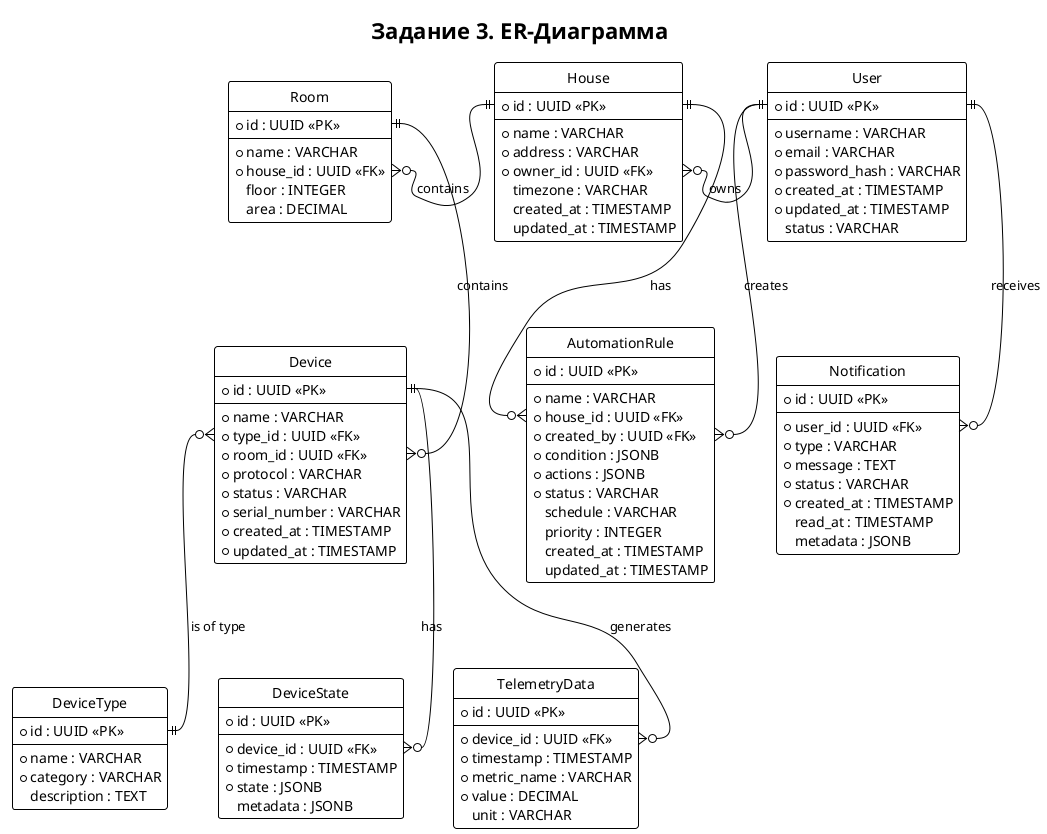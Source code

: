 @startuml ER_Diagram

!theme plain

hide circle

title Задание 3. ER-Диаграмма


entity "User" as user {
  *id : UUID <<PK>>
  --
  *username : VARCHAR
  *email : VARCHAR
  *password_hash : VARCHAR
  *created_at : TIMESTAMP
  *updated_at : TIMESTAMP
  status : VARCHAR
}

entity "House" as house {
  *id : UUID <<PK>>
  --
  *name : VARCHAR
  *address : VARCHAR
  *owner_id : UUID <<FK>>
  timezone : VARCHAR
  created_at : TIMESTAMP
  updated_at : TIMESTAMP
}

entity "Room" as room {
  *id : UUID <<PK>>
  --
  *name : VARCHAR
  *house_id : UUID <<FK>>
  floor : INTEGER
  area : DECIMAL
}

entity "Device" as device {
  *id : UUID <<PK>>
  --
  *name : VARCHAR
  *type_id : UUID <<FK>>
  *room_id : UUID <<FK>>
  *protocol : VARCHAR
  *status : VARCHAR
  *serial_number : VARCHAR
  *created_at : TIMESTAMP
  *updated_at : TIMESTAMP
}

entity "DeviceType" as deviceType {
  *id : UUID <<PK>>
  --
  *name : VARCHAR
  *category : VARCHAR
  description : TEXT
}

entity "DeviceState" as deviceState {
  *id : UUID <<PK>>
  --
  *device_id : UUID <<FK>>
  *timestamp : TIMESTAMP
  *state : JSONB
  metadata : JSONB
}

entity "TelemetryData" as telemetry {
  *id : UUID <<PK>>
  --
  *device_id : UUID <<FK>>
  *timestamp : TIMESTAMP
  *metric_name : VARCHAR
  *value : DECIMAL
  unit : VARCHAR
}

entity "AutomationRule" as automationRule {
  *id : UUID <<PK>>
  --
  *name : VARCHAR
  *house_id : UUID <<FK>>
  *created_by : UUID <<FK>>
  *condition : JSONB
  *actions : JSONB
  *status : VARCHAR
  schedule : VARCHAR
  priority : INTEGER
  created_at : TIMESTAMP
  updated_at : TIMESTAMP
}

entity "Notification" as notification {
  *id : UUID <<PK>>
  --
  *user_id : UUID <<FK>>
  *type : VARCHAR
  *message : TEXT
  *status : VARCHAR
  *created_at : TIMESTAMP
  read_at : TIMESTAMP
  metadata : JSONB
}

' Связи

' User - House (one-to-many)
user::id ||-left-o{ house::owner_id : owns

' House - Room (one-to-many)
house::id ||-left-o{ room::house_id : contains

' Room - Device (one-to-many)
room::id ||--o{ device::room_id : contains

' Device - DeviceType (many-to-one)
device::type_id }o--|| deviceType::id : is of type

' Device - DeviceState (one-to-many)
device::id ||--o{ deviceState::device_id : has

' Device - TelemetryData (one-to-many)
device::id ||--o{ telemetry::device_id : generates

' House - AutomationRule (one-to-many)
house::id ||--o{ automationRule::house_id : has

' User - AutomationRule (one-to-many)
user::id ||--o{ automationRule::created_by : creates

' User - Notification (one-to-many)
user::id ||-down-o{ notification::user_id : receives

@enduml
